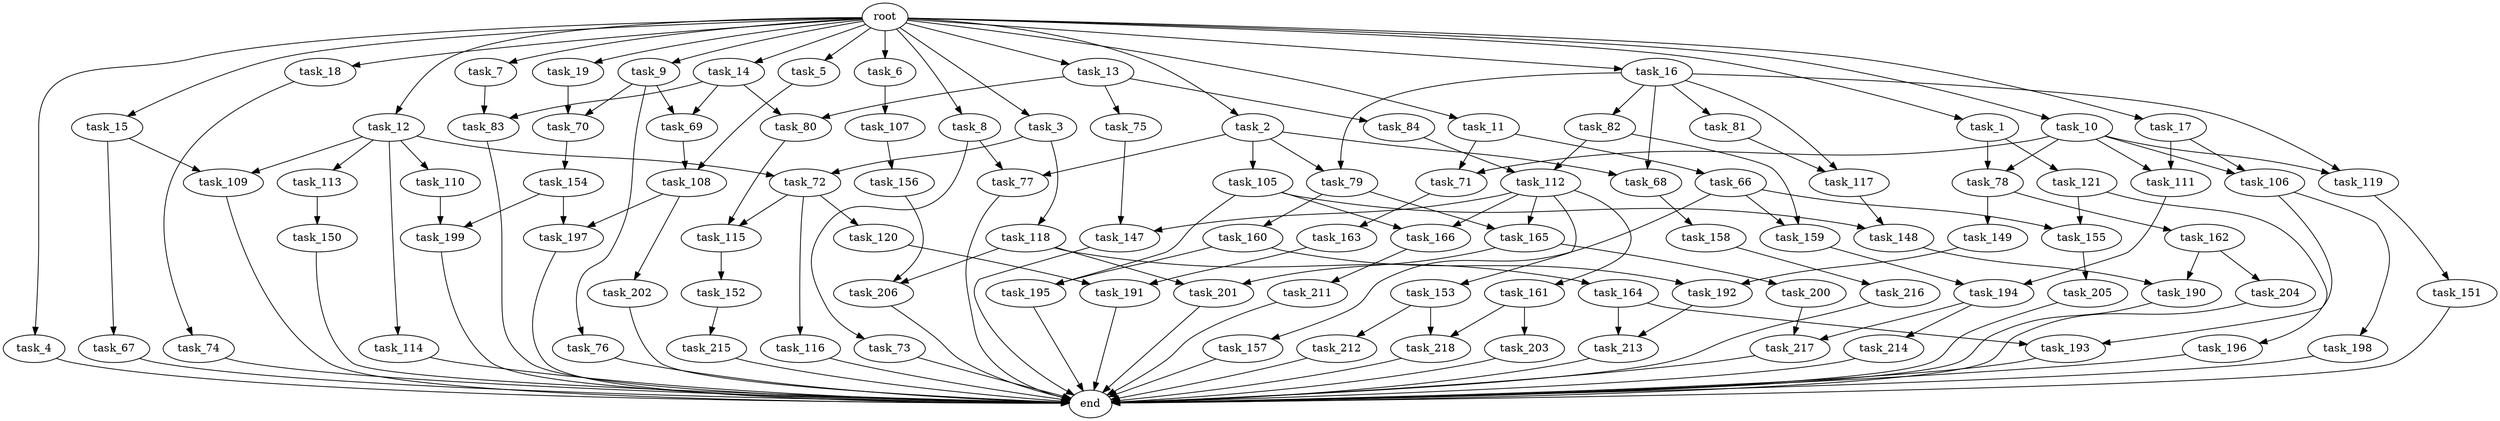 digraph G {
  root [size="0.000000"];
  task_1 [size="10.240000"];
  task_2 [size="10.240000"];
  task_3 [size="10.240000"];
  task_4 [size="10.240000"];
  task_5 [size="10.240000"];
  task_6 [size="10.240000"];
  task_7 [size="10.240000"];
  task_8 [size="10.240000"];
  task_9 [size="10.240000"];
  task_10 [size="10.240000"];
  task_11 [size="10.240000"];
  task_12 [size="10.240000"];
  task_13 [size="10.240000"];
  task_14 [size="10.240000"];
  task_15 [size="10.240000"];
  task_16 [size="10.240000"];
  task_17 [size="10.240000"];
  task_18 [size="10.240000"];
  task_19 [size="10.240000"];
  task_66 [size="1374389534.720000"];
  task_67 [size="8589934592.000000"];
  task_68 [size="5583457484.800000"];
  task_69 [size="7301444403.200000"];
  task_70 [size="9105330667.520000"];
  task_71 [size="2147483648.000000"];
  task_72 [size="3865470566.400000"];
  task_73 [size="6957847019.520000"];
  task_74 [size="343597383.680000"];
  task_75 [size="6957847019.520000"];
  task_76 [size="6957847019.520000"];
  task_77 [size="11166914969.600000"];
  task_78 [size="1546188226.560000"];
  task_79 [size="5583457484.800000"];
  task_80 [size="7301444403.200000"];
  task_81 [size="1374389534.720000"];
  task_82 [size="1374389534.720000"];
  task_83 [size="1116691496.960000"];
  task_84 [size="6957847019.520000"];
  task_105 [size="4209067950.080000"];
  task_106 [size="2147483648.000000"];
  task_107 [size="1374389534.720000"];
  task_108 [size="1717986918.400000"];
  task_109 [size="9363028705.280001"];
  task_110 [size="773094113.280000"];
  task_111 [size="2147483648.000000"];
  task_112 [size="5583457484.800000"];
  task_113 [size="773094113.280000"];
  task_114 [size="773094113.280000"];
  task_115 [size="5841155522.560000"];
  task_116 [size="343597383.680000"];
  task_117 [size="9964324126.719999"];
  task_118 [size="3092376453.120000"];
  task_119 [size="2147483648.000000"];
  task_120 [size="343597383.680000"];
  task_121 [size="773094113.280000"];
  task_147 [size="7645041786.880000"];
  task_148 [size="2147483648.000000"];
  task_149 [size="343597383.680000"];
  task_150 [size="4209067950.080000"];
  task_151 [size="2147483648.000000"];
  task_152 [size="4209067950.080000"];
  task_153 [size="2147483648.000000"];
  task_154 [size="3092376453.120000"];
  task_155 [size="8933531975.680000"];
  task_156 [size="5497558138.880000"];
  task_157 [size="8589934592.000000"];
  task_158 [size="773094113.280000"];
  task_159 [size="12799002542.080000"];
  task_160 [size="6957847019.520000"];
  task_161 [size="2147483648.000000"];
  task_162 [size="343597383.680000"];
  task_163 [size="8589934592.000000"];
  task_164 [size="2147483648.000000"];
  task_165 [size="9105330667.520000"];
  task_166 [size="3521873182.720000"];
  task_190 [size="11166914969.600000"];
  task_191 [size="12455405158.400000"];
  task_192 [size="9363028705.280001"];
  task_193 [size="7645041786.880000"];
  task_194 [size="6356551598.080000"];
  task_195 [size="9964324126.719999"];
  task_196 [size="343597383.680000"];
  task_197 [size="15547781611.520000"];
  task_198 [size="2147483648.000000"];
  task_199 [size="11682311045.120001"];
  task_200 [size="8589934592.000000"];
  task_201 [size="10737418240.000000"];
  task_202 [size="6957847019.520000"];
  task_203 [size="2147483648.000000"];
  task_204 [size="4209067950.080000"];
  task_205 [size="5497558138.880000"];
  task_206 [size="5239860101.120000"];
  task_211 [size="343597383.680000"];
  task_212 [size="5497558138.880000"];
  task_213 [size="5841155522.560000"];
  task_214 [size="773094113.280000"];
  task_215 [size="1374389534.720000"];
  task_216 [size="4209067950.080000"];
  task_217 [size="1116691496.960000"];
  task_218 [size="7645041786.880000"];
  end [size="0.000000"];

  root -> task_1 [size="1.000000"];
  root -> task_2 [size="1.000000"];
  root -> task_3 [size="1.000000"];
  root -> task_4 [size="1.000000"];
  root -> task_5 [size="1.000000"];
  root -> task_6 [size="1.000000"];
  root -> task_7 [size="1.000000"];
  root -> task_8 [size="1.000000"];
  root -> task_9 [size="1.000000"];
  root -> task_10 [size="1.000000"];
  root -> task_11 [size="1.000000"];
  root -> task_12 [size="1.000000"];
  root -> task_13 [size="1.000000"];
  root -> task_14 [size="1.000000"];
  root -> task_15 [size="1.000000"];
  root -> task_16 [size="1.000000"];
  root -> task_17 [size="1.000000"];
  root -> task_18 [size="1.000000"];
  root -> task_19 [size="1.000000"];
  task_1 -> task_78 [size="75497472.000000"];
  task_1 -> task_121 [size="75497472.000000"];
  task_2 -> task_68 [size="411041792.000000"];
  task_2 -> task_77 [size="411041792.000000"];
  task_2 -> task_79 [size="411041792.000000"];
  task_2 -> task_105 [size="411041792.000000"];
  task_3 -> task_72 [size="301989888.000000"];
  task_3 -> task_118 [size="301989888.000000"];
  task_4 -> end [size="1.000000"];
  task_5 -> task_108 [size="134217728.000000"];
  task_6 -> task_107 [size="134217728.000000"];
  task_7 -> task_83 [size="75497472.000000"];
  task_8 -> task_73 [size="679477248.000000"];
  task_8 -> task_77 [size="679477248.000000"];
  task_9 -> task_69 [size="679477248.000000"];
  task_9 -> task_70 [size="679477248.000000"];
  task_9 -> task_76 [size="679477248.000000"];
  task_10 -> task_71 [size="75497472.000000"];
  task_10 -> task_78 [size="75497472.000000"];
  task_10 -> task_106 [size="75497472.000000"];
  task_10 -> task_111 [size="75497472.000000"];
  task_10 -> task_119 [size="75497472.000000"];
  task_11 -> task_66 [size="134217728.000000"];
  task_11 -> task_71 [size="134217728.000000"];
  task_12 -> task_72 [size="75497472.000000"];
  task_12 -> task_109 [size="75497472.000000"];
  task_12 -> task_110 [size="75497472.000000"];
  task_12 -> task_113 [size="75497472.000000"];
  task_12 -> task_114 [size="75497472.000000"];
  task_13 -> task_75 [size="679477248.000000"];
  task_13 -> task_80 [size="679477248.000000"];
  task_13 -> task_84 [size="679477248.000000"];
  task_14 -> task_69 [size="33554432.000000"];
  task_14 -> task_80 [size="33554432.000000"];
  task_14 -> task_83 [size="33554432.000000"];
  task_15 -> task_67 [size="838860800.000000"];
  task_15 -> task_109 [size="838860800.000000"];
  task_16 -> task_68 [size="134217728.000000"];
  task_16 -> task_79 [size="134217728.000000"];
  task_16 -> task_81 [size="134217728.000000"];
  task_16 -> task_82 [size="134217728.000000"];
  task_16 -> task_117 [size="134217728.000000"];
  task_16 -> task_119 [size="134217728.000000"];
  task_17 -> task_106 [size="134217728.000000"];
  task_17 -> task_111 [size="134217728.000000"];
  task_18 -> task_74 [size="33554432.000000"];
  task_19 -> task_70 [size="209715200.000000"];
  task_66 -> task_155 [size="838860800.000000"];
  task_66 -> task_157 [size="838860800.000000"];
  task_66 -> task_159 [size="838860800.000000"];
  task_67 -> end [size="1.000000"];
  task_68 -> task_158 [size="75497472.000000"];
  task_69 -> task_108 [size="33554432.000000"];
  task_70 -> task_154 [size="301989888.000000"];
  task_71 -> task_163 [size="838860800.000000"];
  task_72 -> task_115 [size="33554432.000000"];
  task_72 -> task_116 [size="33554432.000000"];
  task_72 -> task_120 [size="33554432.000000"];
  task_73 -> end [size="1.000000"];
  task_74 -> end [size="1.000000"];
  task_75 -> task_147 [size="536870912.000000"];
  task_76 -> end [size="1.000000"];
  task_77 -> end [size="1.000000"];
  task_78 -> task_149 [size="33554432.000000"];
  task_78 -> task_162 [size="33554432.000000"];
  task_79 -> task_160 [size="679477248.000000"];
  task_79 -> task_165 [size="679477248.000000"];
  task_80 -> task_115 [size="536870912.000000"];
  task_81 -> task_117 [size="838860800.000000"];
  task_82 -> task_112 [size="411041792.000000"];
  task_82 -> task_159 [size="411041792.000000"];
  task_83 -> end [size="1.000000"];
  task_84 -> task_112 [size="134217728.000000"];
  task_105 -> task_148 [size="134217728.000000"];
  task_105 -> task_166 [size="134217728.000000"];
  task_105 -> task_195 [size="134217728.000000"];
  task_106 -> task_193 [size="209715200.000000"];
  task_106 -> task_198 [size="209715200.000000"];
  task_107 -> task_156 [size="536870912.000000"];
  task_108 -> task_197 [size="679477248.000000"];
  task_108 -> task_202 [size="679477248.000000"];
  task_109 -> end [size="1.000000"];
  task_110 -> task_199 [size="301989888.000000"];
  task_111 -> task_194 [size="411041792.000000"];
  task_112 -> task_147 [size="209715200.000000"];
  task_112 -> task_153 [size="209715200.000000"];
  task_112 -> task_161 [size="209715200.000000"];
  task_112 -> task_165 [size="209715200.000000"];
  task_112 -> task_166 [size="209715200.000000"];
  task_113 -> task_150 [size="411041792.000000"];
  task_114 -> end [size="1.000000"];
  task_115 -> task_152 [size="411041792.000000"];
  task_116 -> end [size="1.000000"];
  task_117 -> task_148 [size="75497472.000000"];
  task_118 -> task_164 [size="209715200.000000"];
  task_118 -> task_201 [size="209715200.000000"];
  task_118 -> task_206 [size="209715200.000000"];
  task_119 -> task_151 [size="209715200.000000"];
  task_120 -> task_191 [size="536870912.000000"];
  task_121 -> task_155 [size="33554432.000000"];
  task_121 -> task_196 [size="33554432.000000"];
  task_147 -> end [size="1.000000"];
  task_148 -> task_190 [size="679477248.000000"];
  task_149 -> task_192 [size="75497472.000000"];
  task_150 -> end [size="1.000000"];
  task_151 -> end [size="1.000000"];
  task_152 -> task_215 [size="134217728.000000"];
  task_153 -> task_212 [size="536870912.000000"];
  task_153 -> task_218 [size="536870912.000000"];
  task_154 -> task_197 [size="838860800.000000"];
  task_154 -> task_199 [size="838860800.000000"];
  task_155 -> task_205 [size="536870912.000000"];
  task_156 -> task_206 [size="301989888.000000"];
  task_157 -> end [size="1.000000"];
  task_158 -> task_216 [size="411041792.000000"];
  task_159 -> task_194 [size="209715200.000000"];
  task_160 -> task_192 [size="838860800.000000"];
  task_160 -> task_195 [size="838860800.000000"];
  task_161 -> task_203 [size="209715200.000000"];
  task_161 -> task_218 [size="209715200.000000"];
  task_162 -> task_190 [size="411041792.000000"];
  task_162 -> task_204 [size="411041792.000000"];
  task_163 -> task_191 [size="679477248.000000"];
  task_164 -> task_193 [size="536870912.000000"];
  task_164 -> task_213 [size="536870912.000000"];
  task_165 -> task_200 [size="838860800.000000"];
  task_165 -> task_201 [size="838860800.000000"];
  task_166 -> task_211 [size="33554432.000000"];
  task_190 -> end [size="1.000000"];
  task_191 -> end [size="1.000000"];
  task_192 -> task_213 [size="33554432.000000"];
  task_193 -> end [size="1.000000"];
  task_194 -> task_214 [size="75497472.000000"];
  task_194 -> task_217 [size="75497472.000000"];
  task_195 -> end [size="1.000000"];
  task_196 -> end [size="1.000000"];
  task_197 -> end [size="1.000000"];
  task_198 -> end [size="1.000000"];
  task_199 -> end [size="1.000000"];
  task_200 -> task_217 [size="33554432.000000"];
  task_201 -> end [size="1.000000"];
  task_202 -> end [size="1.000000"];
  task_203 -> end [size="1.000000"];
  task_204 -> end [size="1.000000"];
  task_205 -> end [size="1.000000"];
  task_206 -> end [size="1.000000"];
  task_211 -> end [size="1.000000"];
  task_212 -> end [size="1.000000"];
  task_213 -> end [size="1.000000"];
  task_214 -> end [size="1.000000"];
  task_215 -> end [size="1.000000"];
  task_216 -> end [size="1.000000"];
  task_217 -> end [size="1.000000"];
  task_218 -> end [size="1.000000"];
}
